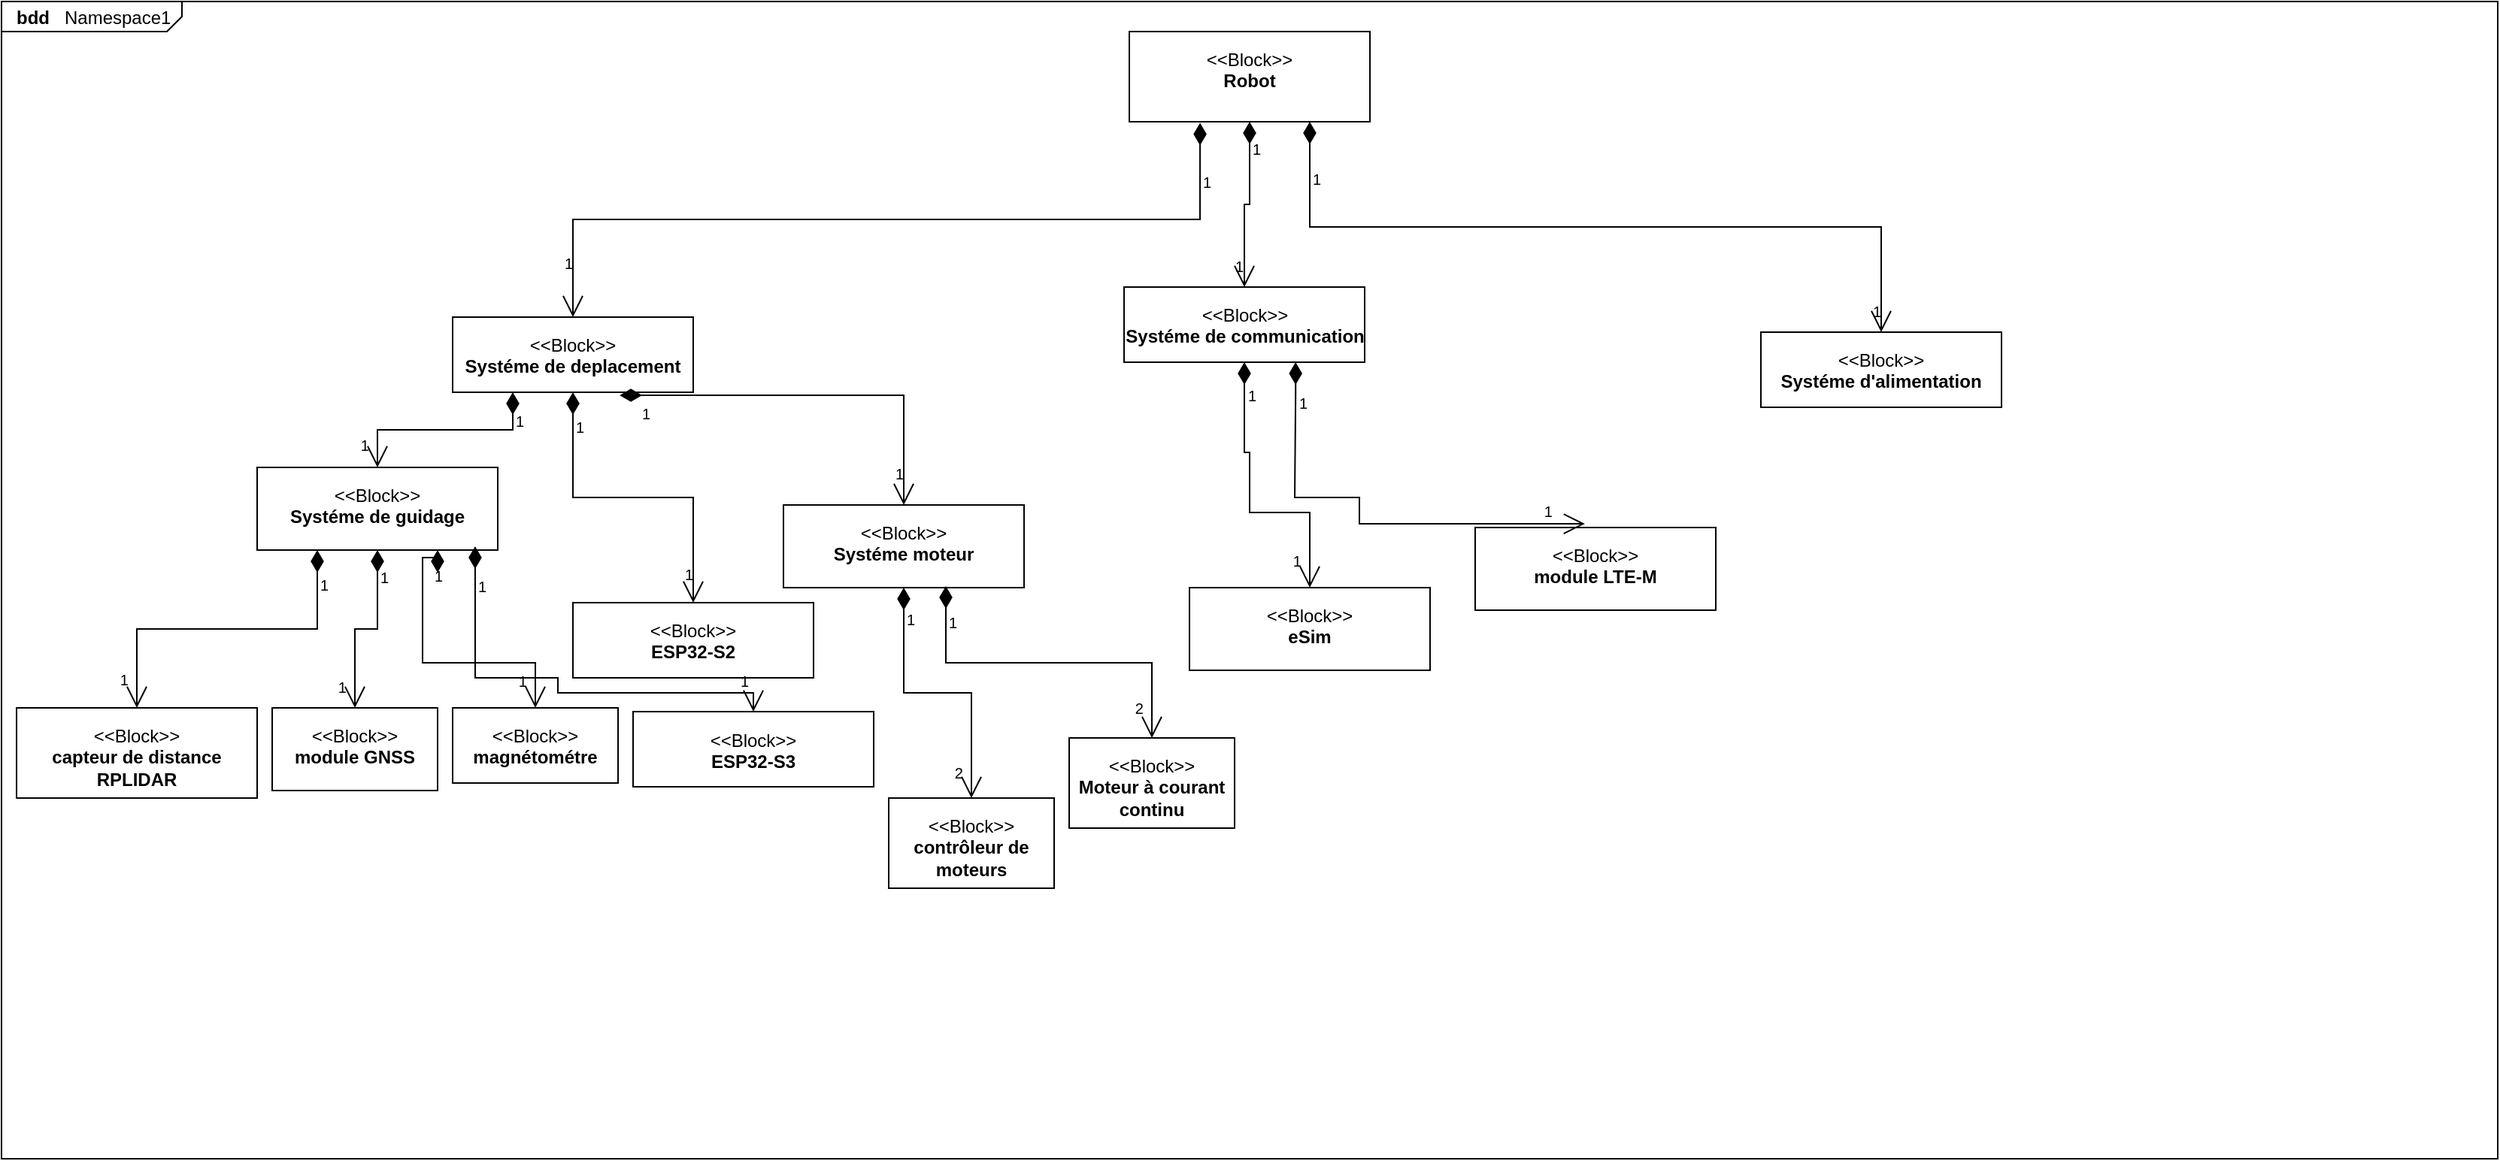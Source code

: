 <mxfile version="26.0.16">
  <diagram name="Page-1" id="929967ad-93f9-6ef4-fab6-5d389245f69c">
    <mxGraphModel dx="3209.5" dy="1881" grid="1" gridSize="10" guides="1" tooltips="1" connect="1" arrows="1" fold="1" page="1" pageScale="1.5" pageWidth="1169" pageHeight="826" background="none" math="0" shadow="0">
      <root>
        <mxCell id="0" style=";html=1;" />
        <mxCell id="1" style=";html=1;" parent="0" />
        <mxCell id="zpBNHPFghhRr0UpU9S6k-20" value="&lt;p style=&quot;margin:0px;margin-top:4px;margin-left:10px;text-align:left;&quot;&gt;&lt;b&gt;bdd&lt;/b&gt;   Namespace1&lt;/p&gt;" style="html=1;shape=mxgraph.sysml.package;labelX=120;align=left;spacingLeft=10;overflow=fill;recursiveResize=0;" parent="1" vertex="1">
          <mxGeometry x="-20" y="-960" width="1660" height="770" as="geometry" />
        </mxCell>
        <mxCell id="zpBNHPFghhRr0UpU9S6k-21" value="&lt;p&gt;&amp;lt;&amp;lt;Block&amp;gt;&amp;gt;&lt;br&gt;&lt;b&gt;Robot&lt;/b&gt;&lt;/p&gt;" style="shape=rect;html=1;overflow=fill;whiteSpace=wrap;align=center;" parent="zpBNHPFghhRr0UpU9S6k-20" vertex="1">
          <mxGeometry x="750" y="20" width="160" height="60" as="geometry" />
        </mxCell>
        <mxCell id="zpBNHPFghhRr0UpU9S6k-22" value="&lt;p&gt;&amp;lt;&amp;lt;Block&amp;gt;&amp;gt;&lt;br&gt;&lt;b&gt;Systéme de deplacement&lt;/b&gt;&lt;/p&gt;" style="shape=rect;html=1;overflow=fill;whiteSpace=wrap;align=center;" parent="zpBNHPFghhRr0UpU9S6k-20" vertex="1">
          <mxGeometry x="300" y="210" width="160" height="50" as="geometry" />
        </mxCell>
        <mxCell id="zpBNHPFghhRr0UpU9S6k-24" value="" style="verticalAlign=bottom;html=1;endArrow=open;endSize=12;edgeStyle=orthogonalEdgeStyle;startFill=1;startSize=12;startArrow=diamondThin;rounded=0;exitX=0.294;exitY=1.013;exitDx=0;exitDy=0;exitPerimeter=0;entryX=0.5;entryY=0;entryDx=0;entryDy=0;" parent="zpBNHPFghhRr0UpU9S6k-20" source="zpBNHPFghhRr0UpU9S6k-21" target="zpBNHPFghhRr0UpU9S6k-22" edge="1">
          <mxGeometry relative="1" as="geometry">
            <mxPoint x="440" y="330" as="sourcePoint" />
            <mxPoint x="690" y="330" as="targetPoint" />
          </mxGeometry>
        </mxCell>
        <mxCell id="zpBNHPFghhRr0UpU9S6k-25" value="1" style="resizable=0;html=1;align=left;verticalAlign=top;labelBackgroundColor=none;fontSize=10" parent="zpBNHPFghhRr0UpU9S6k-24" connectable="0" vertex="1">
          <mxGeometry x="-0.9" relative="1" as="geometry" />
        </mxCell>
        <mxCell id="zpBNHPFghhRr0UpU9S6k-26" value="" style="resizable=0;html=1;align=right;verticalAlign=top;labelBackgroundColor=none;fontSize=10" parent="zpBNHPFghhRr0UpU9S6k-24" connectable="0" vertex="1">
          <mxGeometry x="0.9" relative="1" as="geometry" />
        </mxCell>
        <mxCell id="zpBNHPFghhRr0UpU9S6k-27" value="1" style="resizable=0;html=1;align=right;verticalAlign=bottom;labelBackgroundColor=none;fontSize=10" parent="zpBNHPFghhRr0UpU9S6k-24" connectable="0" vertex="1">
          <mxGeometry x="0.9" relative="1" as="geometry" />
        </mxCell>
        <mxCell id="zpBNHPFghhRr0UpU9S6k-29" value="&lt;p&gt;&amp;lt;&amp;lt;Block&amp;gt;&amp;gt;&lt;br&gt;&lt;b&gt;Systéme de guidage&lt;/b&gt;&lt;/p&gt;" style="shape=rect;html=1;overflow=fill;whiteSpace=wrap;align=center;" parent="zpBNHPFghhRr0UpU9S6k-20" vertex="1">
          <mxGeometry x="170" y="310" width="160" height="55" as="geometry" />
        </mxCell>
        <mxCell id="zpBNHPFghhRr0UpU9S6k-35" value="" style="verticalAlign=bottom;html=1;endArrow=open;endSize=12;edgeStyle=orthogonalEdgeStyle;startFill=1;startSize=12;startArrow=diamondThin;rounded=0;exitX=0.25;exitY=1;exitDx=0;exitDy=0;entryX=0.5;entryY=0;entryDx=0;entryDy=0;" parent="zpBNHPFghhRr0UpU9S6k-20" source="zpBNHPFghhRr0UpU9S6k-22" target="zpBNHPFghhRr0UpU9S6k-29" edge="1">
          <mxGeometry relative="1" as="geometry">
            <mxPoint x="430" y="310" as="sourcePoint" />
            <mxPoint x="680" y="310" as="targetPoint" />
          </mxGeometry>
        </mxCell>
        <mxCell id="zpBNHPFghhRr0UpU9S6k-36" value="1" style="resizable=0;html=1;align=left;verticalAlign=top;labelBackgroundColor=none;fontSize=10" parent="zpBNHPFghhRr0UpU9S6k-35" connectable="0" vertex="1">
          <mxGeometry x="-0.9" relative="1" as="geometry" />
        </mxCell>
        <mxCell id="zpBNHPFghhRr0UpU9S6k-37" value="" style="resizable=0;html=1;align=right;verticalAlign=top;labelBackgroundColor=none;fontSize=10" parent="zpBNHPFghhRr0UpU9S6k-35" connectable="0" vertex="1">
          <mxGeometry x="0.9" relative="1" as="geometry" />
        </mxCell>
        <mxCell id="zpBNHPFghhRr0UpU9S6k-38" value="1&amp;nbsp;&amp;nbsp;" style="resizable=0;html=1;align=right;verticalAlign=bottom;labelBackgroundColor=none;fontSize=10" parent="zpBNHPFghhRr0UpU9S6k-35" connectable="0" vertex="1">
          <mxGeometry x="0.9" relative="1" as="geometry" />
        </mxCell>
        <mxCell id="zpBNHPFghhRr0UpU9S6k-39" value="&lt;p&gt;&amp;lt;&amp;lt;Block&amp;gt;&amp;gt;&lt;br&gt;&lt;b&gt;Systéme de communication&lt;/b&gt;&lt;/p&gt;" style="shape=rect;html=1;overflow=fill;whiteSpace=wrap;align=center;" parent="zpBNHPFghhRr0UpU9S6k-20" vertex="1">
          <mxGeometry x="746.5" y="190" width="160" height="50" as="geometry" />
        </mxCell>
        <mxCell id="zpBNHPFghhRr0UpU9S6k-40" value="&lt;p&gt;&amp;lt;&amp;lt;Block&amp;gt;&amp;gt;&lt;br&gt;&lt;b&gt;Systéme d&#39;alimentation&lt;/b&gt;&lt;/p&gt;" style="shape=rect;html=1;overflow=fill;whiteSpace=wrap;align=center;" parent="zpBNHPFghhRr0UpU9S6k-20" vertex="1">
          <mxGeometry x="1170" y="220" width="160" height="50" as="geometry" />
        </mxCell>
        <mxCell id="zpBNHPFghhRr0UpU9S6k-41" value="" style="verticalAlign=bottom;html=1;endArrow=open;endSize=12;edgeStyle=orthogonalEdgeStyle;startFill=1;startSize=12;startArrow=diamondThin;rounded=0;exitX=0.75;exitY=1;exitDx=0;exitDy=0;entryX=0.5;entryY=0;entryDx=0;entryDy=0;" parent="zpBNHPFghhRr0UpU9S6k-20" source="zpBNHPFghhRr0UpU9S6k-21" target="zpBNHPFghhRr0UpU9S6k-40" edge="1">
          <mxGeometry relative="1" as="geometry">
            <mxPoint x="517" y="121" as="sourcePoint" />
            <mxPoint x="250" y="240" as="targetPoint" />
          </mxGeometry>
        </mxCell>
        <mxCell id="zpBNHPFghhRr0UpU9S6k-42" value="1" style="resizable=0;html=1;align=left;verticalAlign=top;labelBackgroundColor=none;fontSize=10" parent="zpBNHPFghhRr0UpU9S6k-41" connectable="0" vertex="1">
          <mxGeometry x="-0.9" relative="1" as="geometry" />
        </mxCell>
        <mxCell id="zpBNHPFghhRr0UpU9S6k-43" value="1" style="resizable=0;html=1;align=right;verticalAlign=top;labelBackgroundColor=none;fontSize=10" parent="zpBNHPFghhRr0UpU9S6k-41" connectable="0" vertex="1">
          <mxGeometry x="0.9" relative="1" as="geometry" />
        </mxCell>
        <mxCell id="zpBNHPFghhRr0UpU9S6k-44" value="" style="resizable=0;html=1;align=right;verticalAlign=bottom;labelBackgroundColor=none;fontSize=10" parent="zpBNHPFghhRr0UpU9S6k-41" connectable="0" vertex="1">
          <mxGeometry x="0.9" relative="1" as="geometry" />
        </mxCell>
        <mxCell id="zpBNHPFghhRr0UpU9S6k-45" value="" style="verticalAlign=bottom;html=1;endArrow=open;endSize=12;edgeStyle=orthogonalEdgeStyle;startFill=1;startSize=12;startArrow=diamondThin;rounded=0;exitX=0.5;exitY=1;exitDx=0;exitDy=0;entryX=0.5;entryY=0;entryDx=0;entryDy=0;" parent="zpBNHPFghhRr0UpU9S6k-20" source="zpBNHPFghhRr0UpU9S6k-21" target="zpBNHPFghhRr0UpU9S6k-39" edge="1">
          <mxGeometry relative="1" as="geometry">
            <mxPoint x="590" y="120" as="sourcePoint" />
            <mxPoint x="810" y="240" as="targetPoint" />
          </mxGeometry>
        </mxCell>
        <mxCell id="zpBNHPFghhRr0UpU9S6k-46" value="1" style="resizable=0;html=1;align=left;verticalAlign=top;labelBackgroundColor=none;fontSize=10" parent="zpBNHPFghhRr0UpU9S6k-45" connectable="0" vertex="1">
          <mxGeometry x="-0.9" relative="1" as="geometry" />
        </mxCell>
        <mxCell id="zpBNHPFghhRr0UpU9S6k-47" value="" style="resizable=0;html=1;align=right;verticalAlign=top;labelBackgroundColor=none;fontSize=10" parent="zpBNHPFghhRr0UpU9S6k-45" connectable="0" vertex="1">
          <mxGeometry x="0.9" relative="1" as="geometry" />
        </mxCell>
        <mxCell id="zpBNHPFghhRr0UpU9S6k-48" value="1" style="resizable=0;html=1;align=right;verticalAlign=bottom;labelBackgroundColor=none;fontSize=10" parent="zpBNHPFghhRr0UpU9S6k-45" connectable="0" vertex="1">
          <mxGeometry x="0.9" relative="1" as="geometry" />
        </mxCell>
        <mxCell id="zpBNHPFghhRr0UpU9S6k-49" value="&lt;p&gt;&amp;lt;&amp;lt;Block&amp;gt;&amp;gt;&lt;br&gt;&lt;b&gt;Systéme moteur&lt;/b&gt;&lt;/p&gt;" style="shape=rect;html=1;overflow=fill;whiteSpace=wrap;align=center;" parent="zpBNHPFghhRr0UpU9S6k-20" vertex="1">
          <mxGeometry x="520" y="335" width="160" height="55" as="geometry" />
        </mxCell>
        <mxCell id="zpBNHPFghhRr0UpU9S6k-50" value="" style="verticalAlign=bottom;html=1;endArrow=open;endSize=12;edgeStyle=orthogonalEdgeStyle;startFill=1;startSize=12;startArrow=diamondThin;rounded=0;exitX=0.694;exitY=1.04;exitDx=0;exitDy=0;exitPerimeter=0;" parent="zpBNHPFghhRr0UpU9S6k-20" source="zpBNHPFghhRr0UpU9S6k-22" target="zpBNHPFghhRr0UpU9S6k-49" edge="1">
          <mxGeometry relative="1" as="geometry">
            <mxPoint x="210" y="290" as="sourcePoint" />
            <mxPoint x="150" y="360" as="targetPoint" />
          </mxGeometry>
        </mxCell>
        <mxCell id="zpBNHPFghhRr0UpU9S6k-51" value="1" style="resizable=0;html=1;align=left;verticalAlign=top;labelBackgroundColor=none;fontSize=10" parent="zpBNHPFghhRr0UpU9S6k-50" connectable="0" vertex="1">
          <mxGeometry x="-0.9" relative="1" as="geometry" />
        </mxCell>
        <mxCell id="zpBNHPFghhRr0UpU9S6k-52" value="" style="resizable=0;html=1;align=right;verticalAlign=top;labelBackgroundColor=none;fontSize=10" parent="zpBNHPFghhRr0UpU9S6k-50" connectable="0" vertex="1">
          <mxGeometry x="0.9" relative="1" as="geometry" />
        </mxCell>
        <mxCell id="zpBNHPFghhRr0UpU9S6k-53" value="1" style="resizable=0;html=1;align=right;verticalAlign=bottom;labelBackgroundColor=none;fontSize=10" parent="zpBNHPFghhRr0UpU9S6k-50" connectable="0" vertex="1">
          <mxGeometry x="0.9" relative="1" as="geometry" />
        </mxCell>
        <mxCell id="zpBNHPFghhRr0UpU9S6k-55" value="&lt;p&gt;&amp;lt;&amp;lt;Block&amp;gt;&amp;gt;&lt;br&gt;&lt;b&gt;Moteur à courant continu&lt;/b&gt;&lt;/p&gt;" style="shape=rect;html=1;overflow=fill;whiteSpace=wrap;align=center;" parent="zpBNHPFghhRr0UpU9S6k-20" vertex="1">
          <mxGeometry x="710" y="490" width="110" height="60" as="geometry" />
        </mxCell>
        <mxCell id="zpBNHPFghhRr0UpU9S6k-57" value="&lt;p&gt;&amp;lt;&amp;lt;Block&amp;gt;&amp;gt;&lt;br&gt;&lt;b&gt;contrôleur de moteurs&lt;/b&gt;&lt;/p&gt;" style="shape=rect;html=1;overflow=fill;whiteSpace=wrap;align=center;" parent="zpBNHPFghhRr0UpU9S6k-20" vertex="1">
          <mxGeometry x="590" y="530" width="110" height="60" as="geometry" />
        </mxCell>
        <mxCell id="zpBNHPFghhRr0UpU9S6k-58" value="" style="verticalAlign=bottom;html=1;endArrow=open;endSize=12;edgeStyle=orthogonalEdgeStyle;startFill=1;startSize=12;startArrow=diamondThin;rounded=0;exitX=0.675;exitY=0.982;exitDx=0;exitDy=0;exitPerimeter=0;" parent="zpBNHPFghhRr0UpU9S6k-20" source="zpBNHPFghhRr0UpU9S6k-49" target="zpBNHPFghhRr0UpU9S6k-55" edge="1">
          <mxGeometry relative="1" as="geometry">
            <mxPoint x="350" y="420" as="sourcePoint" />
            <mxPoint x="700" y="330" as="targetPoint" />
          </mxGeometry>
        </mxCell>
        <mxCell id="zpBNHPFghhRr0UpU9S6k-59" value="1" style="resizable=0;html=1;align=left;verticalAlign=top;labelBackgroundColor=none;fontSize=10" parent="zpBNHPFghhRr0UpU9S6k-58" connectable="0" vertex="1">
          <mxGeometry x="-0.9" relative="1" as="geometry" />
        </mxCell>
        <mxCell id="zpBNHPFghhRr0UpU9S6k-60" value="" style="resizable=0;html=1;align=right;verticalAlign=top;labelBackgroundColor=none;fontSize=10" parent="zpBNHPFghhRr0UpU9S6k-58" connectable="0" vertex="1">
          <mxGeometry x="0.9" relative="1" as="geometry" />
        </mxCell>
        <mxCell id="zpBNHPFghhRr0UpU9S6k-61" value="2&amp;nbsp;&amp;nbsp;" style="resizable=0;html=1;align=right;verticalAlign=bottom;labelBackgroundColor=none;fontSize=10" parent="zpBNHPFghhRr0UpU9S6k-58" connectable="0" vertex="1">
          <mxGeometry x="0.9" relative="1" as="geometry" />
        </mxCell>
        <mxCell id="zpBNHPFghhRr0UpU9S6k-62" value="" style="verticalAlign=bottom;html=1;endArrow=open;endSize=12;edgeStyle=orthogonalEdgeStyle;startFill=1;startSize=12;startArrow=diamondThin;rounded=0;exitX=0.5;exitY=1;exitDx=0;exitDy=0;entryX=0.5;entryY=0;entryDx=0;entryDy=0;" parent="zpBNHPFghhRr0UpU9S6k-20" source="zpBNHPFghhRr0UpU9S6k-49" target="zpBNHPFghhRr0UpU9S6k-57" edge="1">
          <mxGeometry relative="1" as="geometry">
            <mxPoint x="358" y="415" as="sourcePoint" />
            <mxPoint x="465" y="490" as="targetPoint" />
          </mxGeometry>
        </mxCell>
        <mxCell id="zpBNHPFghhRr0UpU9S6k-63" value="1" style="resizable=0;html=1;align=left;verticalAlign=top;labelBackgroundColor=none;fontSize=10" parent="zpBNHPFghhRr0UpU9S6k-62" connectable="0" vertex="1">
          <mxGeometry x="-0.9" relative="1" as="geometry" />
        </mxCell>
        <mxCell id="zpBNHPFghhRr0UpU9S6k-64" value="" style="resizable=0;html=1;align=right;verticalAlign=top;labelBackgroundColor=none;fontSize=10" parent="zpBNHPFghhRr0UpU9S6k-62" connectable="0" vertex="1">
          <mxGeometry x="0.9" relative="1" as="geometry" />
        </mxCell>
        <mxCell id="zpBNHPFghhRr0UpU9S6k-65" value="2&amp;nbsp;&amp;nbsp;" style="resizable=0;html=1;align=right;verticalAlign=bottom;labelBackgroundColor=none;fontSize=10" parent="zpBNHPFghhRr0UpU9S6k-62" connectable="0" vertex="1">
          <mxGeometry x="0.9" relative="1" as="geometry" />
        </mxCell>
        <mxCell id="9eo_20I-rs5pYUo8H_Qf-1" value="&lt;p&gt;&amp;lt;&amp;lt;Block&amp;gt;&amp;gt;&lt;br&gt;&lt;b&gt;module GNSS&lt;/b&gt;&lt;/p&gt;" style="shape=rect;html=1;overflow=fill;whiteSpace=wrap;align=center;" parent="zpBNHPFghhRr0UpU9S6k-20" vertex="1">
          <mxGeometry x="180" y="470" width="110" height="55" as="geometry" />
        </mxCell>
        <mxCell id="9eo_20I-rs5pYUo8H_Qf-2" value="&lt;p&gt;&amp;lt;&amp;lt;Block&amp;gt;&amp;gt;&lt;br&gt;&lt;b&gt;magnétométre&lt;/b&gt;&lt;/p&gt;" style="shape=rect;html=1;overflow=fill;whiteSpace=wrap;align=center;" parent="zpBNHPFghhRr0UpU9S6k-20" vertex="1">
          <mxGeometry x="300" y="470" width="110" height="50" as="geometry" />
        </mxCell>
        <mxCell id="9eo_20I-rs5pYUo8H_Qf-3" value="&lt;p&gt;&amp;lt;&amp;lt;Block&amp;gt;&amp;gt;&lt;br&gt;&lt;b&gt;eSim&lt;/b&gt;&lt;/p&gt;" style="shape=rect;html=1;overflow=fill;whiteSpace=wrap;align=center;" parent="zpBNHPFghhRr0UpU9S6k-20" vertex="1">
          <mxGeometry x="790" y="390" width="160" height="55" as="geometry" />
        </mxCell>
        <mxCell id="9eo_20I-rs5pYUo8H_Qf-4" value="&lt;p&gt;&amp;lt;&amp;lt;Block&amp;gt;&amp;gt;&lt;br&gt;&lt;b&gt;capteur de distance RPLIDAR&lt;/b&gt;&lt;/p&gt;" style="shape=rect;html=1;overflow=fill;whiteSpace=wrap;align=center;" parent="zpBNHPFghhRr0UpU9S6k-20" vertex="1">
          <mxGeometry x="10" y="470" width="160" height="60" as="geometry" />
        </mxCell>
        <mxCell id="9eo_20I-rs5pYUo8H_Qf-5" value="" style="verticalAlign=bottom;html=1;endArrow=open;endSize=12;edgeStyle=orthogonalEdgeStyle;startFill=1;startSize=12;startArrow=diamondThin;rounded=0;exitX=0.5;exitY=1;exitDx=0;exitDy=0;entryX=0.5;entryY=0;entryDx=0;entryDy=0;" parent="zpBNHPFghhRr0UpU9S6k-20" source="zpBNHPFghhRr0UpU9S6k-39" target="9eo_20I-rs5pYUo8H_Qf-3" edge="1">
          <mxGeometry relative="1" as="geometry">
            <mxPoint x="320" y="280" as="sourcePoint" />
            <mxPoint x="150" y="360" as="targetPoint" />
            <Array as="points">
              <mxPoint x="827" y="300" />
              <mxPoint x="830" y="300" />
              <mxPoint x="830" y="340" />
              <mxPoint x="870" y="340" />
            </Array>
          </mxGeometry>
        </mxCell>
        <mxCell id="9eo_20I-rs5pYUo8H_Qf-6" value="1" style="resizable=0;html=1;align=left;verticalAlign=top;labelBackgroundColor=none;fontSize=10" parent="9eo_20I-rs5pYUo8H_Qf-5" connectable="0" vertex="1">
          <mxGeometry x="-0.9" relative="1" as="geometry" />
        </mxCell>
        <mxCell id="9eo_20I-rs5pYUo8H_Qf-7" value="" style="resizable=0;html=1;align=right;verticalAlign=top;labelBackgroundColor=none;fontSize=10" parent="9eo_20I-rs5pYUo8H_Qf-5" connectable="0" vertex="1">
          <mxGeometry x="0.9" relative="1" as="geometry" />
        </mxCell>
        <mxCell id="9eo_20I-rs5pYUo8H_Qf-8" value="1&amp;nbsp;&amp;nbsp;" style="resizable=0;html=1;align=right;verticalAlign=bottom;labelBackgroundColor=none;fontSize=10" parent="9eo_20I-rs5pYUo8H_Qf-5" connectable="0" vertex="1">
          <mxGeometry x="0.9" relative="1" as="geometry" />
        </mxCell>
        <mxCell id="9eo_20I-rs5pYUo8H_Qf-9" value="" style="verticalAlign=bottom;html=1;endArrow=open;endSize=12;edgeStyle=orthogonalEdgeStyle;startFill=1;startSize=12;startArrow=diamondThin;rounded=0;exitX=0.25;exitY=1;exitDx=0;exitDy=0;entryX=0.5;entryY=0;entryDx=0;entryDy=0;" parent="zpBNHPFghhRr0UpU9S6k-20" source="zpBNHPFghhRr0UpU9S6k-29" target="9eo_20I-rs5pYUo8H_Qf-4" edge="1">
          <mxGeometry relative="1" as="geometry">
            <mxPoint x="330" y="290" as="sourcePoint" />
            <mxPoint x="160" y="370" as="targetPoint" />
          </mxGeometry>
        </mxCell>
        <mxCell id="9eo_20I-rs5pYUo8H_Qf-10" value="1" style="resizable=0;html=1;align=left;verticalAlign=top;labelBackgroundColor=none;fontSize=10" parent="9eo_20I-rs5pYUo8H_Qf-9" connectable="0" vertex="1">
          <mxGeometry x="-0.9" relative="1" as="geometry" />
        </mxCell>
        <mxCell id="9eo_20I-rs5pYUo8H_Qf-11" value="" style="resizable=0;html=1;align=right;verticalAlign=top;labelBackgroundColor=none;fontSize=10" parent="9eo_20I-rs5pYUo8H_Qf-9" connectable="0" vertex="1">
          <mxGeometry x="0.9" relative="1" as="geometry" />
        </mxCell>
        <mxCell id="9eo_20I-rs5pYUo8H_Qf-12" value="1&amp;nbsp;&amp;nbsp;" style="resizable=0;html=1;align=right;verticalAlign=bottom;labelBackgroundColor=none;fontSize=10" parent="9eo_20I-rs5pYUo8H_Qf-9" connectable="0" vertex="1">
          <mxGeometry x="0.9" relative="1" as="geometry" />
        </mxCell>
        <mxCell id="9eo_20I-rs5pYUo8H_Qf-13" value="" style="verticalAlign=bottom;html=1;endArrow=open;endSize=12;edgeStyle=orthogonalEdgeStyle;startFill=1;startSize=12;startArrow=diamondThin;rounded=0;exitX=0.5;exitY=1;exitDx=0;exitDy=0;entryX=0.5;entryY=0;entryDx=0;entryDy=0;" parent="zpBNHPFghhRr0UpU9S6k-20" source="zpBNHPFghhRr0UpU9S6k-29" target="9eo_20I-rs5pYUo8H_Qf-1" edge="1">
          <mxGeometry relative="1" as="geometry">
            <mxPoint x="340" y="300" as="sourcePoint" />
            <mxPoint x="170" y="380" as="targetPoint" />
          </mxGeometry>
        </mxCell>
        <mxCell id="9eo_20I-rs5pYUo8H_Qf-14" value="1" style="resizable=0;html=1;align=left;verticalAlign=top;labelBackgroundColor=none;fontSize=10" parent="9eo_20I-rs5pYUo8H_Qf-13" connectable="0" vertex="1">
          <mxGeometry x="-0.9" relative="1" as="geometry" />
        </mxCell>
        <mxCell id="9eo_20I-rs5pYUo8H_Qf-15" value="" style="resizable=0;html=1;align=right;verticalAlign=top;labelBackgroundColor=none;fontSize=10" parent="9eo_20I-rs5pYUo8H_Qf-13" connectable="0" vertex="1">
          <mxGeometry x="0.9" relative="1" as="geometry" />
        </mxCell>
        <mxCell id="9eo_20I-rs5pYUo8H_Qf-16" value="1&amp;nbsp;&amp;nbsp;" style="resizable=0;html=1;align=right;verticalAlign=bottom;labelBackgroundColor=none;fontSize=10" parent="9eo_20I-rs5pYUo8H_Qf-13" connectable="0" vertex="1">
          <mxGeometry x="0.9" relative="1" as="geometry" />
        </mxCell>
        <mxCell id="9eo_20I-rs5pYUo8H_Qf-17" value="" style="verticalAlign=bottom;html=1;endArrow=open;endSize=12;edgeStyle=orthogonalEdgeStyle;startFill=1;startSize=12;startArrow=diamondThin;rounded=0;exitX=0.75;exitY=1;exitDx=0;exitDy=0;entryX=0.5;entryY=0;entryDx=0;entryDy=0;" parent="zpBNHPFghhRr0UpU9S6k-20" source="zpBNHPFghhRr0UpU9S6k-29" target="9eo_20I-rs5pYUo8H_Qf-2" edge="1">
          <mxGeometry relative="1" as="geometry">
            <mxPoint x="350" y="310" as="sourcePoint" />
            <mxPoint x="180" y="390" as="targetPoint" />
            <Array as="points">
              <mxPoint x="290" y="370" />
              <mxPoint x="280" y="370" />
              <mxPoint x="280" y="440" />
              <mxPoint x="355" y="440" />
            </Array>
          </mxGeometry>
        </mxCell>
        <mxCell id="9eo_20I-rs5pYUo8H_Qf-18" value="1" style="resizable=0;html=1;align=left;verticalAlign=top;labelBackgroundColor=none;fontSize=10" parent="9eo_20I-rs5pYUo8H_Qf-17" connectable="0" vertex="1">
          <mxGeometry x="-0.9" relative="1" as="geometry" />
        </mxCell>
        <mxCell id="9eo_20I-rs5pYUo8H_Qf-19" value="" style="resizable=0;html=1;align=right;verticalAlign=top;labelBackgroundColor=none;fontSize=10" parent="9eo_20I-rs5pYUo8H_Qf-17" connectable="0" vertex="1">
          <mxGeometry x="0.9" relative="1" as="geometry" />
        </mxCell>
        <mxCell id="9eo_20I-rs5pYUo8H_Qf-20" value="1&amp;nbsp;&amp;nbsp;" style="resizable=0;html=1;align=right;verticalAlign=bottom;labelBackgroundColor=none;fontSize=10" parent="9eo_20I-rs5pYUo8H_Qf-17" connectable="0" vertex="1">
          <mxGeometry x="0.9" relative="1" as="geometry" />
        </mxCell>
        <mxCell id="9eo_20I-rs5pYUo8H_Qf-21" value="&lt;p&gt;&amp;lt;&amp;lt;Block&amp;gt;&amp;gt;&lt;br&gt;&lt;b&gt;module LTE-M&lt;/b&gt;&lt;/p&gt;" style="shape=rect;html=1;overflow=fill;whiteSpace=wrap;align=center;" parent="zpBNHPFghhRr0UpU9S6k-20" vertex="1">
          <mxGeometry x="980" y="350" width="160" height="55" as="geometry" />
        </mxCell>
        <mxCell id="9eo_20I-rs5pYUo8H_Qf-22" value="" style="verticalAlign=bottom;html=1;endArrow=open;endSize=12;edgeStyle=orthogonalEdgeStyle;startFill=1;startSize=12;startArrow=diamondThin;rounded=0;exitX=0.713;exitY=1;exitDx=0;exitDy=0;entryX=0.456;entryY=-0.045;entryDx=0;entryDy=0;exitPerimeter=0;entryPerimeter=0;" parent="zpBNHPFghhRr0UpU9S6k-20" source="zpBNHPFghhRr0UpU9S6k-39" target="9eo_20I-rs5pYUo8H_Qf-21" edge="1">
          <mxGeometry relative="1" as="geometry">
            <mxPoint x="740" y="270" as="sourcePoint" />
            <mxPoint x="740" y="368" as="targetPoint" />
            <Array as="points">
              <mxPoint x="861" y="260" />
              <mxPoint x="860" y="330" />
              <mxPoint x="903" y="330" />
              <mxPoint x="903" y="298" />
            </Array>
          </mxGeometry>
        </mxCell>
        <mxCell id="9eo_20I-rs5pYUo8H_Qf-23" value="1" style="resizable=0;html=1;align=left;verticalAlign=top;labelBackgroundColor=none;fontSize=10" parent="9eo_20I-rs5pYUo8H_Qf-22" connectable="0" vertex="1">
          <mxGeometry x="-0.9" relative="1" as="geometry" />
        </mxCell>
        <mxCell id="9eo_20I-rs5pYUo8H_Qf-24" value="" style="resizable=0;html=1;align=right;verticalAlign=top;labelBackgroundColor=none;fontSize=10" parent="9eo_20I-rs5pYUo8H_Qf-22" connectable="0" vertex="1">
          <mxGeometry x="0.9" relative="1" as="geometry" />
        </mxCell>
        <mxCell id="9eo_20I-rs5pYUo8H_Qf-25" value="1&amp;nbsp;&amp;nbsp;" style="resizable=0;html=1;align=right;verticalAlign=bottom;labelBackgroundColor=none;fontSize=10" parent="9eo_20I-rs5pYUo8H_Qf-22" connectable="0" vertex="1">
          <mxGeometry x="0.9" relative="1" as="geometry" />
        </mxCell>
        <mxCell id="9eo_20I-rs5pYUo8H_Qf-26" value="&lt;p&gt;&amp;lt;&amp;lt;Block&amp;gt;&amp;gt;&lt;br&gt;&lt;b&gt;ESP32-S2&lt;/b&gt;&lt;/p&gt;" style="shape=rect;html=1;overflow=fill;whiteSpace=wrap;align=center;" parent="zpBNHPFghhRr0UpU9S6k-20" vertex="1">
          <mxGeometry x="380" y="400" width="160" height="50" as="geometry" />
        </mxCell>
        <mxCell id="uVPbH3fG6OngwvNqcd6W-1" value="&lt;p&gt;&amp;lt;&amp;lt;Block&amp;gt;&amp;gt;&lt;br&gt;&lt;b&gt;ESP32-S3&lt;/b&gt;&lt;/p&gt;" style="shape=rect;html=1;overflow=fill;whiteSpace=wrap;align=center;" vertex="1" parent="zpBNHPFghhRr0UpU9S6k-20">
          <mxGeometry x="420" y="472.5" width="160" height="50" as="geometry" />
        </mxCell>
        <mxCell id="uVPbH3fG6OngwvNqcd6W-3" value="" style="verticalAlign=bottom;html=1;endArrow=open;endSize=12;edgeStyle=orthogonalEdgeStyle;startFill=1;startSize=12;startArrow=diamondThin;rounded=0;exitX=0.5;exitY=1;exitDx=0;exitDy=0;" edge="1" parent="zpBNHPFghhRr0UpU9S6k-20" source="zpBNHPFghhRr0UpU9S6k-22" target="9eo_20I-rs5pYUo8H_Qf-26">
          <mxGeometry relative="1" as="geometry">
            <mxPoint x="421" y="272" as="sourcePoint" />
            <mxPoint x="530" y="368" as="targetPoint" />
          </mxGeometry>
        </mxCell>
        <mxCell id="uVPbH3fG6OngwvNqcd6W-4" value="1" style="resizable=0;html=1;align=left;verticalAlign=top;labelBackgroundColor=none;fontSize=10" connectable="0" vertex="1" parent="uVPbH3fG6OngwvNqcd6W-3">
          <mxGeometry x="-0.9" relative="1" as="geometry" />
        </mxCell>
        <mxCell id="uVPbH3fG6OngwvNqcd6W-5" value="" style="resizable=0;html=1;align=right;verticalAlign=top;labelBackgroundColor=none;fontSize=10" connectable="0" vertex="1" parent="uVPbH3fG6OngwvNqcd6W-3">
          <mxGeometry x="0.9" relative="1" as="geometry" />
        </mxCell>
        <mxCell id="uVPbH3fG6OngwvNqcd6W-6" value="1" style="resizable=0;html=1;align=right;verticalAlign=bottom;labelBackgroundColor=none;fontSize=10" connectable="0" vertex="1" parent="uVPbH3fG6OngwvNqcd6W-3">
          <mxGeometry x="0.9" relative="1" as="geometry" />
        </mxCell>
        <mxCell id="uVPbH3fG6OngwvNqcd6W-7" value="" style="verticalAlign=bottom;html=1;endArrow=open;endSize=12;edgeStyle=orthogonalEdgeStyle;startFill=1;startSize=12;startArrow=diamondThin;rounded=0;exitX=0.906;exitY=0.955;exitDx=0;exitDy=0;exitPerimeter=0;" edge="1" parent="zpBNHPFghhRr0UpU9S6k-20" source="zpBNHPFghhRr0UpU9S6k-29" target="uVPbH3fG6OngwvNqcd6W-1">
          <mxGeometry relative="1" as="geometry">
            <mxPoint x="431" y="282" as="sourcePoint" />
            <mxPoint x="540" y="378" as="targetPoint" />
            <Array as="points">
              <mxPoint x="315" y="450" />
              <mxPoint x="370" y="450" />
              <mxPoint x="370" y="460" />
              <mxPoint x="500" y="460" />
            </Array>
          </mxGeometry>
        </mxCell>
        <mxCell id="uVPbH3fG6OngwvNqcd6W-8" value="1" style="resizable=0;html=1;align=left;verticalAlign=top;labelBackgroundColor=none;fontSize=10" connectable="0" vertex="1" parent="uVPbH3fG6OngwvNqcd6W-7">
          <mxGeometry x="-0.9" relative="1" as="geometry" />
        </mxCell>
        <mxCell id="uVPbH3fG6OngwvNqcd6W-9" value="" style="resizable=0;html=1;align=right;verticalAlign=top;labelBackgroundColor=none;fontSize=10" connectable="0" vertex="1" parent="uVPbH3fG6OngwvNqcd6W-7">
          <mxGeometry x="0.9" relative="1" as="geometry" />
        </mxCell>
        <mxCell id="uVPbH3fG6OngwvNqcd6W-10" value="1" style="resizable=0;html=1;align=right;verticalAlign=bottom;labelBackgroundColor=none;fontSize=10" connectable="0" vertex="1" parent="uVPbH3fG6OngwvNqcd6W-7">
          <mxGeometry x="0.9" relative="1" as="geometry" />
        </mxCell>
      </root>
    </mxGraphModel>
  </diagram>
</mxfile>
